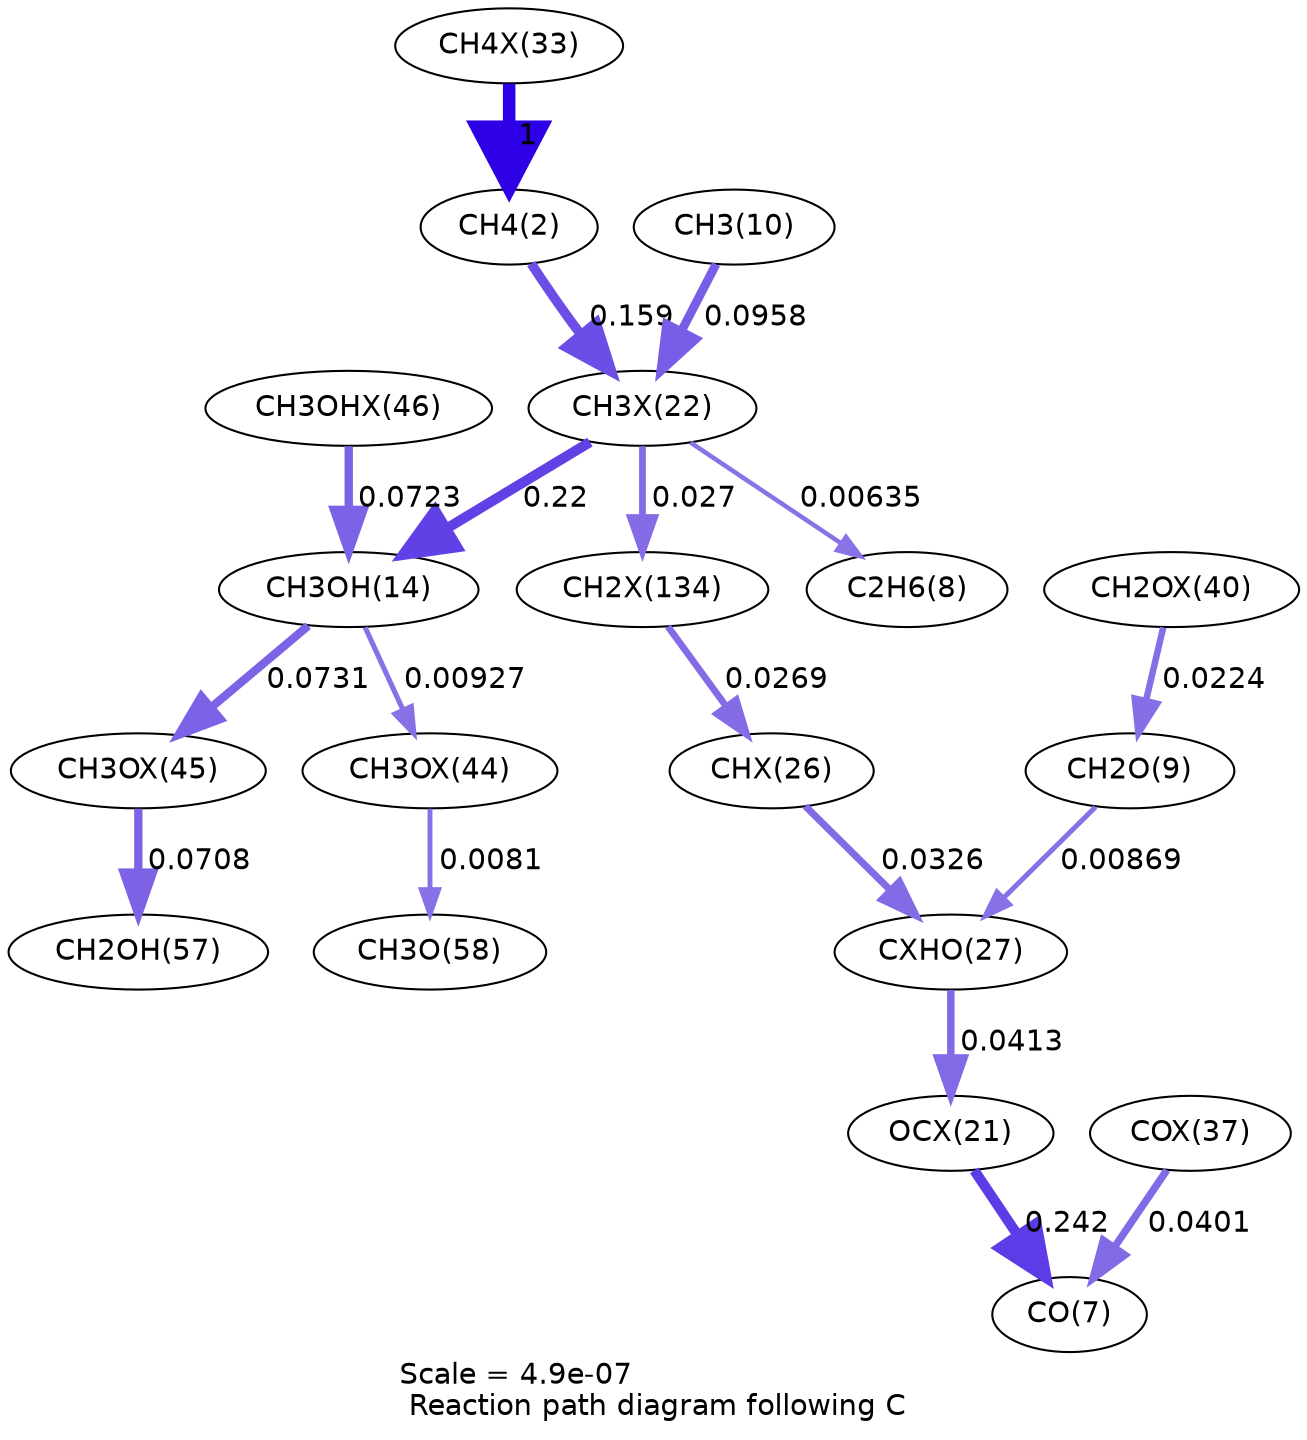 digraph reaction_paths {
center=1;
s42 -> s4[fontname="Helvetica", penwidth=6, arrowsize=3, color="0.7, 1.5, 0.9"
, label=" 1"];
s4 -> s37[fontname="Helvetica", penwidth=4.61, arrowsize=2.31, color="0.7, 0.659, 0.9"
, label=" 0.159"];
s37 -> s10[fontname="Helvetica", penwidth=2.18, arrowsize=1.09, color="0.7, 0.506, 0.9"
, label=" 0.00635"];
s12 -> s37[fontname="Helvetica", penwidth=4.23, arrowsize=2.11, color="0.7, 0.596, 0.9"
, label=" 0.0958"];
s37 -> s16[fontname="Helvetica", penwidth=4.86, arrowsize=2.43, color="0.7, 0.72, 0.9"
, label=" 0.22"];
s37 -> s56[fontname="Helvetica", penwidth=3.27, arrowsize=1.64, color="0.7, 0.527, 0.9"
, label=" 0.027"];
s52 -> s16[fontname="Helvetica", penwidth=4.02, arrowsize=2.01, color="0.7, 0.572, 0.9"
, label=" 0.0723"];
s16 -> s51[fontname="Helvetica", penwidth=4.03, arrowsize=2.01, color="0.7, 0.573, 0.9"
, label=" 0.0731"];
s16 -> s50[fontname="Helvetica", penwidth=2.47, arrowsize=1.23, color="0.7, 0.509, 0.9"
, label=" 0.00927"];
s56 -> s40[fontname="Helvetica", penwidth=3.27, arrowsize=1.64, color="0.7, 0.527, 0.9"
, label=" 0.0269"];
s40 -> s41[fontname="Helvetica", penwidth=3.42, arrowsize=1.71, color="0.7, 0.533, 0.9"
, label=" 0.0326"];
s51 -> s22[fontname="Helvetica", penwidth=4, arrowsize=2, color="0.7, 0.571, 0.9"
, label=" 0.0708"];
s50 -> s23[fontname="Helvetica", penwidth=2.36, arrowsize=1.18, color="0.7, 0.508, 0.9"
, label=" 0.0081"];
s49 -> s11[fontname="Helvetica", penwidth=3.13, arrowsize=1.57, color="0.7, 0.522, 0.9"
, label=" 0.0224"];
s11 -> s41[fontname="Helvetica", penwidth=2.42, arrowsize=1.21, color="0.7, 0.509, 0.9"
, label=" 0.00869"];
s41 -> s36[fontname="Helvetica", penwidth=3.59, arrowsize=1.8, color="0.7, 0.541, 0.9"
, label=" 0.0413"];
s36 -> s9[fontname="Helvetica", penwidth=4.93, arrowsize=2.46, color="0.7, 0.742, 0.9"
, label=" 0.242"];
s46 -> s9[fontname="Helvetica", penwidth=3.57, arrowsize=1.79, color="0.7, 0.54, 0.9"
, label=" 0.0401"];
s4 [ fontname="Helvetica", label="CH4(2)"];
s9 [ fontname="Helvetica", label="CO(7)"];
s10 [ fontname="Helvetica", label="C2H6(8)"];
s11 [ fontname="Helvetica", label="CH2O(9)"];
s12 [ fontname="Helvetica", label="CH3(10)"];
s16 [ fontname="Helvetica", label="CH3OH(14)"];
s22 [ fontname="Helvetica", label="CH2OH(57)"];
s23 [ fontname="Helvetica", label="CH3O(58)"];
s36 [ fontname="Helvetica", label="OCX(21)"];
s37 [ fontname="Helvetica", label="CH3X(22)"];
s40 [ fontname="Helvetica", label="CHX(26)"];
s41 [ fontname="Helvetica", label="CXHO(27)"];
s42 [ fontname="Helvetica", label="CH4X(33)"];
s46 [ fontname="Helvetica", label="COX(37)"];
s49 [ fontname="Helvetica", label="CH2OX(40)"];
s50 [ fontname="Helvetica", label="CH3OX(44)"];
s51 [ fontname="Helvetica", label="CH3OX(45)"];
s52 [ fontname="Helvetica", label="CH3OHX(46)"];
s56 [ fontname="Helvetica", label="CH2X(134)"];
 label = "Scale = 4.9e-07\l Reaction path diagram following C";
 fontname = "Helvetica";
}
